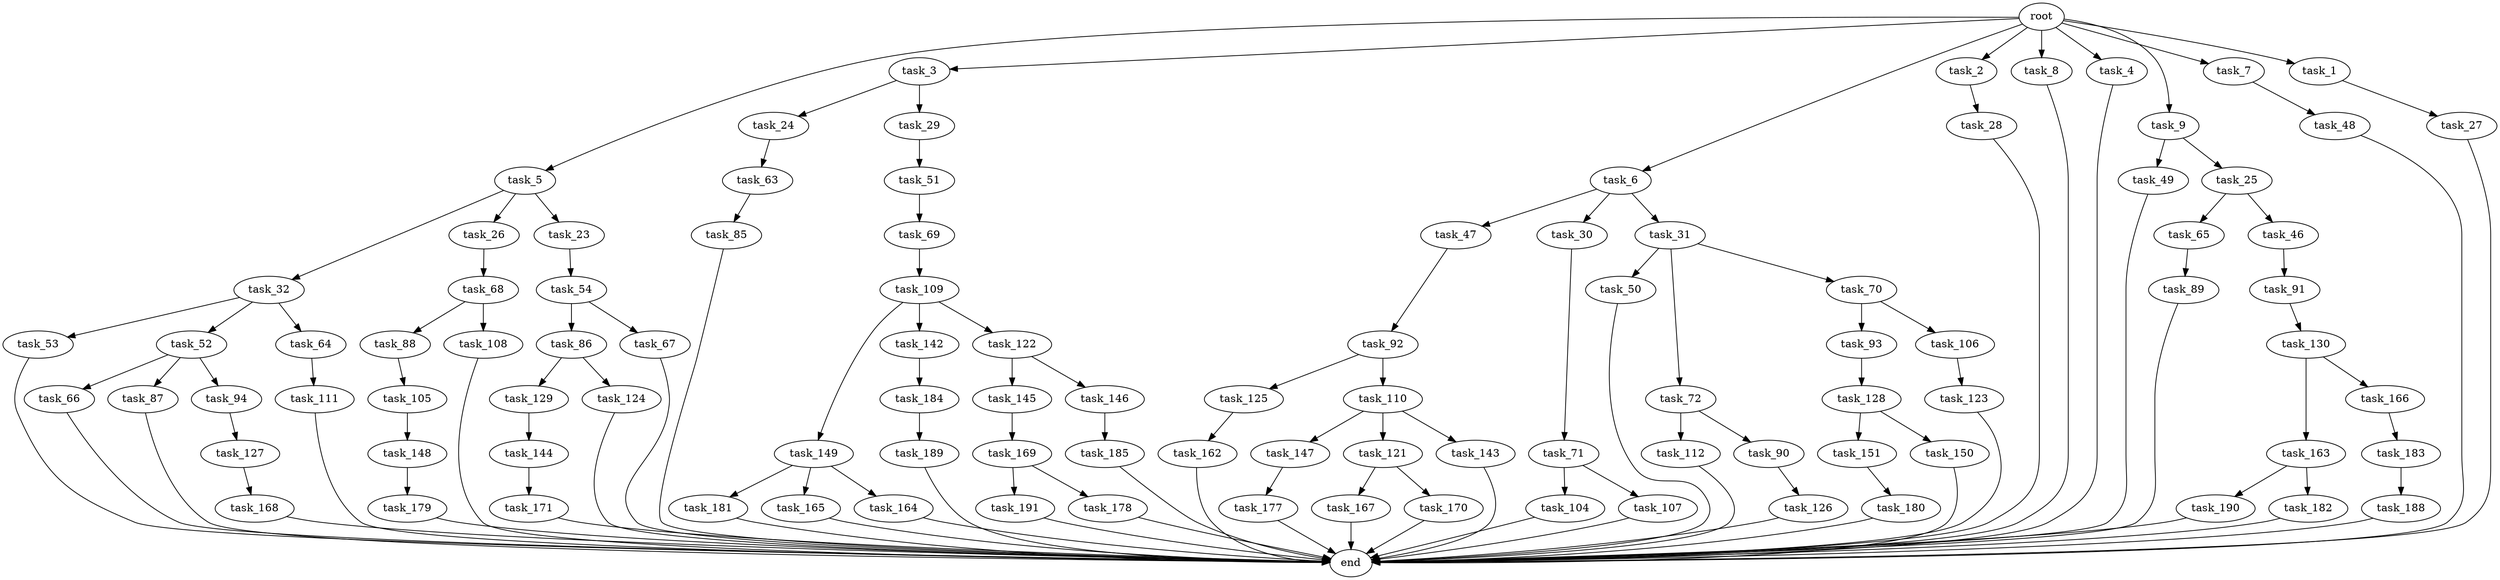 digraph G {
  task_65 [size="85899345920.000000"];
  task_92 [size="30923764531.200001"];
  task_151 [size="42090679500.800003"];
  task_89 [size="85899345920.000000"];
  task_5 [size="102.400000"];
  task_47 [size="13743895347.200001"];
  task_179 [size="7730941132.800000"];
  task_3 [size="102.400000"];
  task_6 [size="102.400000"];
  task_171 [size="21474836480.000000"];
  task_30 [size="13743895347.200001"];
  task_2 [size="102.400000"];
  task_8 [size="102.400000"];
  task_150 [size="42090679500.800003"];
  task_125 [size="7730941132.800000"];
  task_163 [size="3435973836.800000"];
  task_69 [size="85899345920.000000"];
  task_53 [size="85899345920.000000"];
  task_49 [size="42090679500.800003"];
  task_184 [size="54975581388.800003"];
  task_93 [size="42090679500.800003"];
  task_86 [size="54975581388.800003"];
  task_145 [size="85899345920.000000"];
  task_168 [size="21474836480.000000"];
  task_177 [size="13743895347.200001"];
  task_144 [size="3435973836.800000"];
  task_167 [size="21474836480.000000"];
  task_189 [size="13743895347.200001"];
  task_169 [size="69578470195.199997"];
  task_71 [size="3435973836.800000"];
  task_183 [size="30923764531.200001"];
  task_105 [size="85899345920.000000"];
  task_48 [size="85899345920.000000"];
  task_4 [size="102.400000"];
  task_104 [size="3435973836.800000"];
  task_185 [size="42090679500.800003"];
  task_181 [size="30923764531.200001"];
  task_85 [size="42090679500.800003"];
  task_109 [size="21474836480.000000"];
  task_149 [size="54975581388.800003"];
  task_50 [size="21474836480.000000"];
  task_24 [size="85899345920.000000"];
  task_147 [size="21474836480.000000"];
  task_130 [size="85899345920.000000"];
  task_110 [size="7730941132.800000"];
  task_9 [size="102.400000"];
  task_46 [size="85899345920.000000"];
  task_127 [size="54975581388.800003"];
  task_121 [size="21474836480.000000"];
  task_107 [size="3435973836.800000"];
  task_25 [size="42090679500.800003"];
  task_126 [size="54975581388.800003"];
  task_27 [size="42090679500.800003"];
  task_191 [size="30923764531.200001"];
  end [size="0.000000"];
  task_143 [size="21474836480.000000"];
  task_51 [size="54975581388.800003"];
  task_66 [size="13743895347.200001"];
  task_142 [size="54975581388.800003"];
  root [size="0.000000"];
  task_106 [size="42090679500.800003"];
  task_146 [size="85899345920.000000"];
  task_32 [size="3435973836.800000"];
  task_188 [size="42090679500.800003"];
  task_72 [size="21474836480.000000"];
  task_180 [size="13743895347.200001"];
  task_129 [size="3435973836.800000"];
  task_88 [size="85899345920.000000"];
  task_26 [size="3435973836.800000"];
  task_190 [size="85899345920.000000"];
  task_54 [size="7730941132.800000"];
  task_91 [size="3435973836.800000"];
  task_87 [size="13743895347.200001"];
  task_29 [size="85899345920.000000"];
  task_31 [size="13743895347.200001"];
  task_112 [size="30923764531.200001"];
  task_165 [size="30923764531.200001"];
  task_122 [size="54975581388.800003"];
  task_63 [size="7730941132.800000"];
  task_52 [size="85899345920.000000"];
  task_162 [size="85899345920.000000"];
  task_111 [size="42090679500.800003"];
  task_23 [size="3435973836.800000"];
  task_28 [size="54975581388.800003"];
  task_67 [size="54975581388.800003"];
  task_178 [size="30923764531.200001"];
  task_124 [size="3435973836.800000"];
  task_166 [size="3435973836.800000"];
  task_7 [size="102.400000"];
  task_164 [size="30923764531.200001"];
  task_90 [size="30923764531.200001"];
  task_128 [size="85899345920.000000"];
  task_148 [size="13743895347.200001"];
  task_1 [size="102.400000"];
  task_108 [size="85899345920.000000"];
  task_94 [size="13743895347.200001"];
  task_68 [size="3435973836.800000"];
  task_182 [size="85899345920.000000"];
  task_70 [size="21474836480.000000"];
  task_123 [size="30923764531.200001"];
  task_64 [size="85899345920.000000"];
  task_170 [size="21474836480.000000"];

  task_65 -> task_89 [size="838860800.000000"];
  task_92 -> task_125 [size="75497472.000000"];
  task_92 -> task_110 [size="75497472.000000"];
  task_151 -> task_180 [size="134217728.000000"];
  task_89 -> end [size="1.000000"];
  task_5 -> task_26 [size="33554432.000000"];
  task_5 -> task_23 [size="33554432.000000"];
  task_5 -> task_32 [size="33554432.000000"];
  task_47 -> task_92 [size="301989888.000000"];
  task_179 -> end [size="1.000000"];
  task_3 -> task_24 [size="838860800.000000"];
  task_3 -> task_29 [size="838860800.000000"];
  task_6 -> task_47 [size="134217728.000000"];
  task_6 -> task_30 [size="134217728.000000"];
  task_6 -> task_31 [size="134217728.000000"];
  task_171 -> end [size="1.000000"];
  task_30 -> task_71 [size="33554432.000000"];
  task_2 -> task_28 [size="536870912.000000"];
  task_8 -> end [size="1.000000"];
  task_150 -> end [size="1.000000"];
  task_125 -> task_162 [size="838860800.000000"];
  task_163 -> task_182 [size="838860800.000000"];
  task_163 -> task_190 [size="838860800.000000"];
  task_69 -> task_109 [size="209715200.000000"];
  task_53 -> end [size="1.000000"];
  task_49 -> end [size="1.000000"];
  task_184 -> task_189 [size="134217728.000000"];
  task_93 -> task_128 [size="838860800.000000"];
  task_86 -> task_124 [size="33554432.000000"];
  task_86 -> task_129 [size="33554432.000000"];
  task_145 -> task_169 [size="679477248.000000"];
  task_168 -> end [size="1.000000"];
  task_177 -> end [size="1.000000"];
  task_144 -> task_171 [size="209715200.000000"];
  task_167 -> end [size="1.000000"];
  task_189 -> end [size="1.000000"];
  task_169 -> task_191 [size="301989888.000000"];
  task_169 -> task_178 [size="301989888.000000"];
  task_71 -> task_104 [size="33554432.000000"];
  task_71 -> task_107 [size="33554432.000000"];
  task_183 -> task_188 [size="411041792.000000"];
  task_105 -> task_148 [size="134217728.000000"];
  task_48 -> end [size="1.000000"];
  task_4 -> end [size="1.000000"];
  task_104 -> end [size="1.000000"];
  task_185 -> end [size="1.000000"];
  task_181 -> end [size="1.000000"];
  task_85 -> end [size="1.000000"];
  task_109 -> task_142 [size="536870912.000000"];
  task_109 -> task_122 [size="536870912.000000"];
  task_109 -> task_149 [size="536870912.000000"];
  task_149 -> task_181 [size="301989888.000000"];
  task_149 -> task_164 [size="301989888.000000"];
  task_149 -> task_165 [size="301989888.000000"];
  task_50 -> end [size="1.000000"];
  task_24 -> task_63 [size="75497472.000000"];
  task_147 -> task_177 [size="134217728.000000"];
  task_130 -> task_163 [size="33554432.000000"];
  task_130 -> task_166 [size="33554432.000000"];
  task_110 -> task_147 [size="209715200.000000"];
  task_110 -> task_121 [size="209715200.000000"];
  task_110 -> task_143 [size="209715200.000000"];
  task_9 -> task_49 [size="411041792.000000"];
  task_9 -> task_25 [size="411041792.000000"];
  task_46 -> task_91 [size="33554432.000000"];
  task_127 -> task_168 [size="209715200.000000"];
  task_121 -> task_167 [size="209715200.000000"];
  task_121 -> task_170 [size="209715200.000000"];
  task_107 -> end [size="1.000000"];
  task_25 -> task_65 [size="838860800.000000"];
  task_25 -> task_46 [size="838860800.000000"];
  task_126 -> end [size="1.000000"];
  task_27 -> end [size="1.000000"];
  task_191 -> end [size="1.000000"];
  task_143 -> end [size="1.000000"];
  task_51 -> task_69 [size="838860800.000000"];
  task_66 -> end [size="1.000000"];
  task_142 -> task_184 [size="536870912.000000"];
  root -> task_8 [size="1.000000"];
  root -> task_9 [size="1.000000"];
  root -> task_3 [size="1.000000"];
  root -> task_7 [size="1.000000"];
  root -> task_6 [size="1.000000"];
  root -> task_1 [size="1.000000"];
  root -> task_5 [size="1.000000"];
  root -> task_2 [size="1.000000"];
  root -> task_4 [size="1.000000"];
  task_106 -> task_123 [size="301989888.000000"];
  task_146 -> task_185 [size="411041792.000000"];
  task_32 -> task_53 [size="838860800.000000"];
  task_32 -> task_64 [size="838860800.000000"];
  task_32 -> task_52 [size="838860800.000000"];
  task_188 -> end [size="1.000000"];
  task_72 -> task_112 [size="301989888.000000"];
  task_72 -> task_90 [size="301989888.000000"];
  task_180 -> end [size="1.000000"];
  task_129 -> task_144 [size="33554432.000000"];
  task_88 -> task_105 [size="838860800.000000"];
  task_26 -> task_68 [size="33554432.000000"];
  task_190 -> end [size="1.000000"];
  task_54 -> task_67 [size="536870912.000000"];
  task_54 -> task_86 [size="536870912.000000"];
  task_91 -> task_130 [size="838860800.000000"];
  task_87 -> end [size="1.000000"];
  task_29 -> task_51 [size="536870912.000000"];
  task_31 -> task_50 [size="209715200.000000"];
  task_31 -> task_70 [size="209715200.000000"];
  task_31 -> task_72 [size="209715200.000000"];
  task_112 -> end [size="1.000000"];
  task_165 -> end [size="1.000000"];
  task_122 -> task_145 [size="838860800.000000"];
  task_122 -> task_146 [size="838860800.000000"];
  task_63 -> task_85 [size="411041792.000000"];
  task_52 -> task_87 [size="134217728.000000"];
  task_52 -> task_66 [size="134217728.000000"];
  task_52 -> task_94 [size="134217728.000000"];
  task_162 -> end [size="1.000000"];
  task_111 -> end [size="1.000000"];
  task_23 -> task_54 [size="75497472.000000"];
  task_28 -> end [size="1.000000"];
  task_67 -> end [size="1.000000"];
  task_178 -> end [size="1.000000"];
  task_124 -> end [size="1.000000"];
  task_166 -> task_183 [size="301989888.000000"];
  task_7 -> task_48 [size="838860800.000000"];
  task_164 -> end [size="1.000000"];
  task_90 -> task_126 [size="536870912.000000"];
  task_128 -> task_151 [size="411041792.000000"];
  task_128 -> task_150 [size="411041792.000000"];
  task_148 -> task_179 [size="75497472.000000"];
  task_1 -> task_27 [size="411041792.000000"];
  task_108 -> end [size="1.000000"];
  task_94 -> task_127 [size="536870912.000000"];
  task_68 -> task_88 [size="838860800.000000"];
  task_68 -> task_108 [size="838860800.000000"];
  task_182 -> end [size="1.000000"];
  task_70 -> task_106 [size="411041792.000000"];
  task_70 -> task_93 [size="411041792.000000"];
  task_123 -> end [size="1.000000"];
  task_64 -> task_111 [size="411041792.000000"];
  task_170 -> end [size="1.000000"];
}
